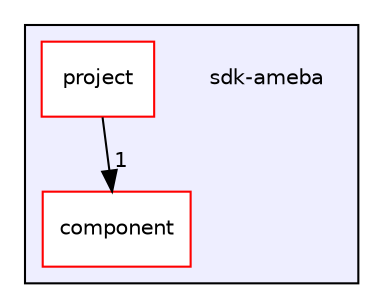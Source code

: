digraph "sdk-ameba" {
  compound=true
  node [ fontsize="10", fontname="Helvetica"];
  edge [ labelfontsize="10", labelfontname="Helvetica"];
  subgraph clusterdir_59865070466a2d887ccae359ce349522 {
    graph [ bgcolor="#eeeeff", pencolor="black", label="" URL="dir_59865070466a2d887ccae359ce349522.html"];
    dir_59865070466a2d887ccae359ce349522 [shape=plaintext label="sdk-ameba"];
    dir_da6bad2e2c5a50fa6b6edae596f8e89f [shape=box label="component" color="red" fillcolor="white" style="filled" URL="dir_da6bad2e2c5a50fa6b6edae596f8e89f.html"];
    dir_bb17c7c1f6b5d4e42018e46e245402cf [shape=box label="project" color="red" fillcolor="white" style="filled" URL="dir_bb17c7c1f6b5d4e42018e46e245402cf.html"];
  }
  dir_bb17c7c1f6b5d4e42018e46e245402cf->dir_da6bad2e2c5a50fa6b6edae596f8e89f [headlabel="1", labeldistance=1.5 headhref="dir_000001_000014.html"];
}
